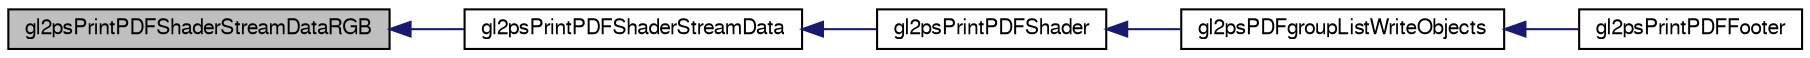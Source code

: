 digraph G
{
  edge [fontname="FreeSans",fontsize="10",labelfontname="FreeSans",labelfontsize="10"];
  node [fontname="FreeSans",fontsize="10",shape=record];
  rankdir="LR";
  Node1 [label="gl2psPrintPDFShaderStreamDataRGB",height=0.2,width=0.4,color="black", fillcolor="grey75", style="filled" fontcolor="black"];
  Node1 -> Node2 [dir="back",color="midnightblue",fontsize="10",style="solid",fontname="FreeSans"];
  Node2 [label="gl2psPrintPDFShaderStreamData",height=0.2,width=0.4,color="black", fillcolor="white", style="filled",URL="$gl2ps_8c.html#affe9dd97a47572a8adc89145da2c6e66"];
  Node2 -> Node3 [dir="back",color="midnightblue",fontsize="10",style="solid",fontname="FreeSans"];
  Node3 [label="gl2psPrintPDFShader",height=0.2,width=0.4,color="black", fillcolor="white", style="filled",URL="$gl2ps_8c.html#a245df81b439b62f352efc3b3ab225975"];
  Node3 -> Node4 [dir="back",color="midnightblue",fontsize="10",style="solid",fontname="FreeSans"];
  Node4 [label="gl2psPDFgroupListWriteObjects",height=0.2,width=0.4,color="black", fillcolor="white", style="filled",URL="$gl2ps_8c.html#aaabeac9e752b9df747c77df07e417a9f"];
  Node4 -> Node5 [dir="back",color="midnightblue",fontsize="10",style="solid",fontname="FreeSans"];
  Node5 [label="gl2psPrintPDFFooter",height=0.2,width=0.4,color="black", fillcolor="white", style="filled",URL="$gl2ps_8c.html#a9c59e0e0b768cf1f16d50b0c6be1863a"];
}

